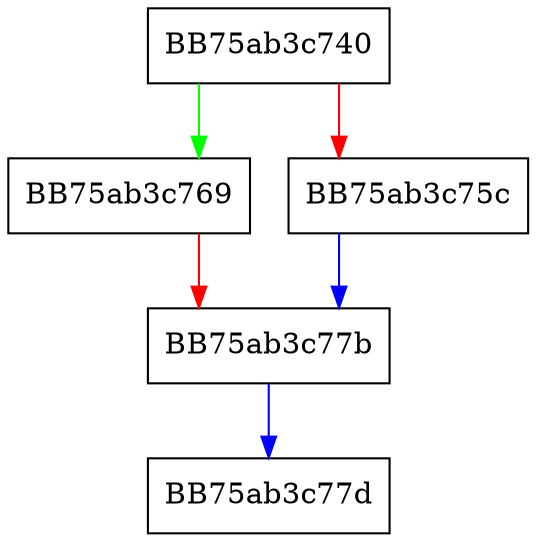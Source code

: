 digraph AddDependentReport {
  node [shape="box"];
  graph [splines=ortho];
  BB75ab3c740 -> BB75ab3c769 [color="green"];
  BB75ab3c740 -> BB75ab3c75c [color="red"];
  BB75ab3c75c -> BB75ab3c77b [color="blue"];
  BB75ab3c769 -> BB75ab3c77b [color="red"];
  BB75ab3c77b -> BB75ab3c77d [color="blue"];
}